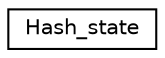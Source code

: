digraph G
{
  edge [fontname="Helvetica",fontsize="10",labelfontname="Helvetica",labelfontsize="10"];
  node [fontname="Helvetica",fontsize="10",shape=record];
  rankdir="LR";
  Node1 [label="Hash_state",height=0.2,width=0.4,color="black", fillcolor="white", style="filled",URL="$union_hash__state.html"];
}
